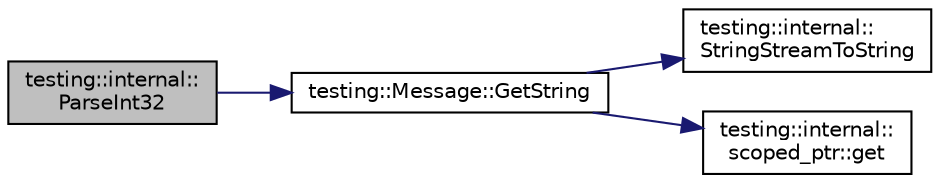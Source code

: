digraph "testing::internal::ParseInt32"
{
  edge [fontname="Helvetica",fontsize="10",labelfontname="Helvetica",labelfontsize="10"];
  node [fontname="Helvetica",fontsize="10",shape=record];
  rankdir="LR";
  Node2337 [label="testing::internal::\lParseInt32",height=0.2,width=0.4,color="black", fillcolor="grey75", style="filled", fontcolor="black"];
  Node2337 -> Node2338 [color="midnightblue",fontsize="10",style="solid",fontname="Helvetica"];
  Node2338 [label="testing::Message::GetString",height=0.2,width=0.4,color="black", fillcolor="white", style="filled",URL="$d2/da9/classtesting_1_1_message.html#a2cdc4df62bdcc9df37651a1cf527704e"];
  Node2338 -> Node2339 [color="midnightblue",fontsize="10",style="solid",fontname="Helvetica"];
  Node2339 [label="testing::internal::\lStringStreamToString",height=0.2,width=0.4,color="black", fillcolor="white", style="filled",URL="$d0/da7/namespacetesting_1_1internal.html#ac0a2b7f69fc829d80a39e925b6417e39"];
  Node2338 -> Node2340 [color="midnightblue",fontsize="10",style="solid",fontname="Helvetica"];
  Node2340 [label="testing::internal::\lscoped_ptr::get",height=0.2,width=0.4,color="black", fillcolor="white", style="filled",URL="$de/d6a/classtesting_1_1internal_1_1scoped__ptr.html#aa5984291e12453f1e81b7676d1fa26fd"];
}
